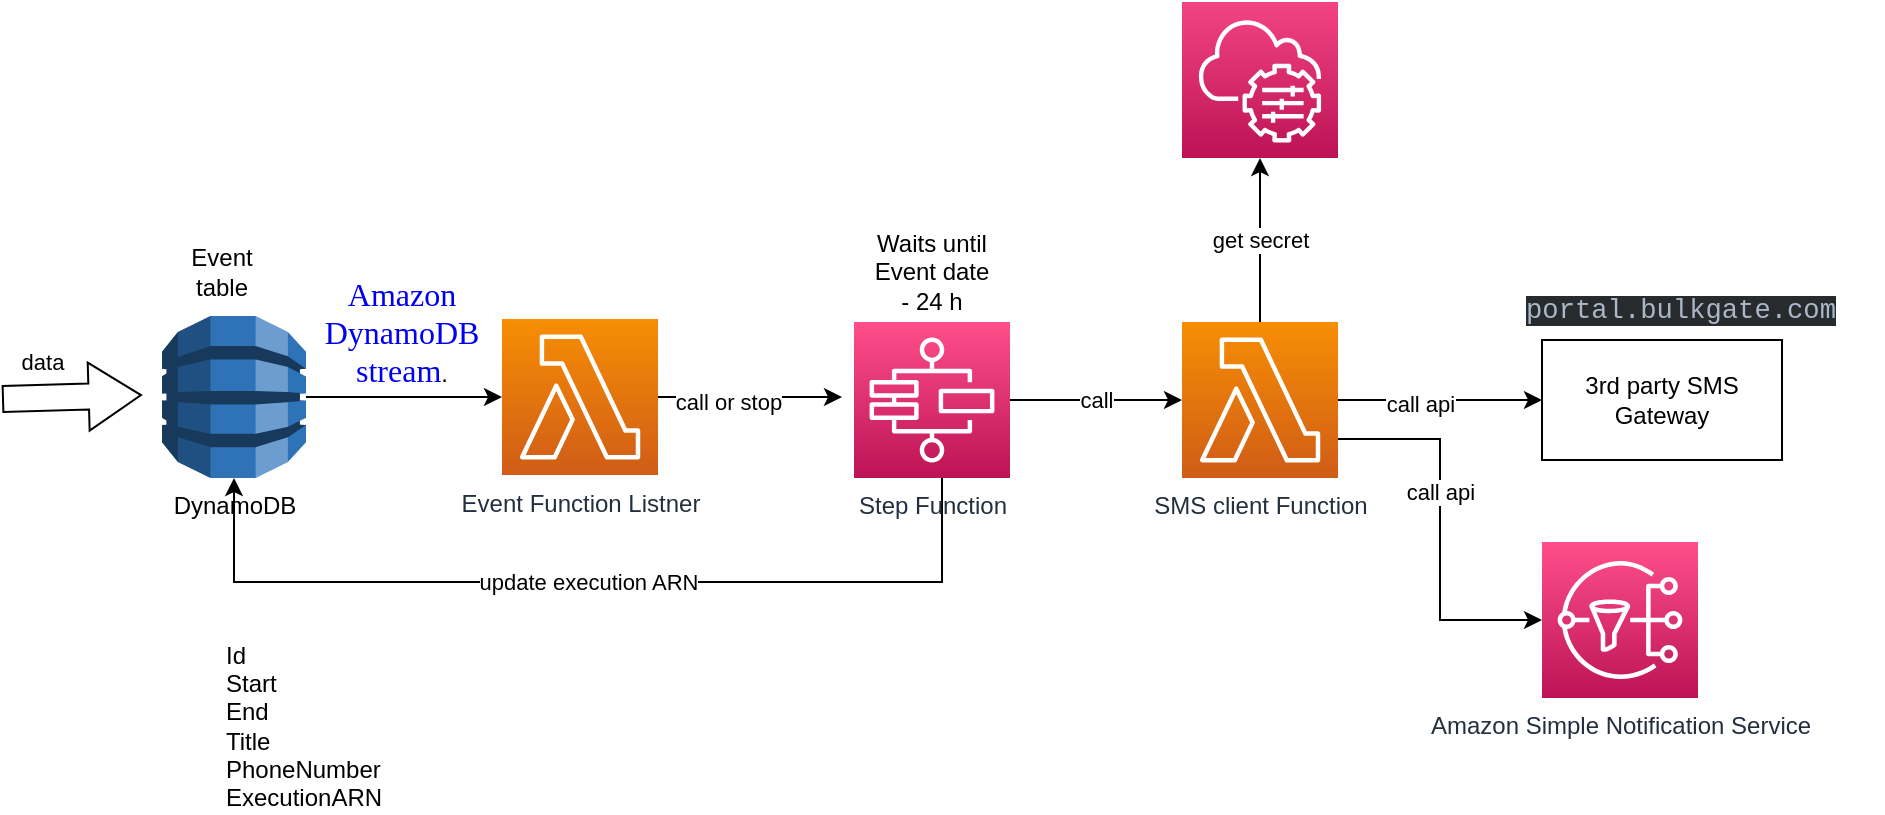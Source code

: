 <mxfile version="21.2.1" type="github">
  <diagram name="Page-1" id="AZhgo__BEIIF-JYw-Mxj">
    <mxGraphModel dx="2284" dy="796" grid="1" gridSize="10" guides="1" tooltips="1" connect="1" arrows="1" fold="1" page="1" pageScale="1" pageWidth="850" pageHeight="1100" math="0" shadow="0">
      <root>
        <mxCell id="0" />
        <mxCell id="1" parent="0" />
        <mxCell id="cLlq7skqqOOSIgNOw3ur-14" style="edgeStyle=orthogonalEdgeStyle;rounded=0;orthogonalLoop=1;jettySize=auto;html=1;" parent="1" source="NO40qMgpg6h3hOK221bb-1" target="cLlq7skqqOOSIgNOw3ur-13" edge="1">
          <mxGeometry relative="1" as="geometry" />
        </mxCell>
        <mxCell id="cLlq7skqqOOSIgNOw3ur-15" value="call api" style="edgeLabel;html=1;align=center;verticalAlign=middle;resizable=0;points=[];" parent="cLlq7skqqOOSIgNOw3ur-14" vertex="1" connectable="0">
          <mxGeometry x="-0.208" y="-2" relative="1" as="geometry">
            <mxPoint as="offset" />
          </mxGeometry>
        </mxCell>
        <mxCell id="cLlq7skqqOOSIgNOw3ur-34" style="edgeStyle=orthogonalEdgeStyle;rounded=0;orthogonalLoop=1;jettySize=auto;html=1;exitX=1;exitY=0.75;exitDx=0;exitDy=0;exitPerimeter=0;entryX=0;entryY=0.5;entryDx=0;entryDy=0;entryPerimeter=0;" parent="1" source="NO40qMgpg6h3hOK221bb-1" target="cLlq7skqqOOSIgNOw3ur-33" edge="1">
          <mxGeometry relative="1" as="geometry" />
        </mxCell>
        <mxCell id="cLlq7skqqOOSIgNOw3ur-38" value="call api" style="edgeLabel;html=1;align=center;verticalAlign=middle;resizable=0;points=[];" parent="cLlq7skqqOOSIgNOw3ur-34" vertex="1" connectable="0">
          <mxGeometry x="-0.195" relative="1" as="geometry">
            <mxPoint as="offset" />
          </mxGeometry>
        </mxCell>
        <mxCell id="cLlq7skqqOOSIgNOw3ur-37" value="get secret" style="edgeStyle=orthogonalEdgeStyle;rounded=0;orthogonalLoop=1;jettySize=auto;html=1;" parent="1" source="NO40qMgpg6h3hOK221bb-1" target="cLlq7skqqOOSIgNOw3ur-36" edge="1">
          <mxGeometry relative="1" as="geometry" />
        </mxCell>
        <mxCell id="NO40qMgpg6h3hOK221bb-1" value="SMS client Function" style="sketch=0;points=[[0,0,0],[0.25,0,0],[0.5,0,0],[0.75,0,0],[1,0,0],[0,1,0],[0.25,1,0],[0.5,1,0],[0.75,1,0],[1,1,0],[0,0.25,0],[0,0.5,0],[0,0.75,0],[1,0.25,0],[1,0.5,0],[1,0.75,0]];outlineConnect=0;fontColor=#232F3E;gradientColor=#F78E04;gradientDirection=north;fillColor=#D05C17;strokeColor=#ffffff;dashed=0;verticalLabelPosition=bottom;verticalAlign=top;align=center;html=1;fontSize=12;fontStyle=0;aspect=fixed;shape=mxgraph.aws4.resourceIcon;resIcon=mxgraph.aws4.lambda;" parent="1" vertex="1">
          <mxGeometry x="550" y="240" width="78" height="78" as="geometry" />
        </mxCell>
        <mxCell id="cLlq7skqqOOSIgNOw3ur-21" value="call" style="edgeStyle=orthogonalEdgeStyle;rounded=0;orthogonalLoop=1;jettySize=auto;html=1;entryX=0;entryY=0.5;entryDx=0;entryDy=0;entryPerimeter=0;" parent="1" source="NO40qMgpg6h3hOK221bb-3" target="NO40qMgpg6h3hOK221bb-1" edge="1">
          <mxGeometry relative="1" as="geometry" />
        </mxCell>
        <mxCell id="cLlq7skqqOOSIgNOw3ur-27" value="update execution ARN" style="edgeStyle=orthogonalEdgeStyle;rounded=0;orthogonalLoop=1;jettySize=auto;html=1;entryX=0.5;entryY=1;entryDx=0;entryDy=0;entryPerimeter=0;" parent="1" source="NO40qMgpg6h3hOK221bb-3" target="cLlq7skqqOOSIgNOw3ur-10" edge="1">
          <mxGeometry relative="1" as="geometry">
            <Array as="points">
              <mxPoint x="430" y="370" />
              <mxPoint x="76" y="370" />
            </Array>
          </mxGeometry>
        </mxCell>
        <mxCell id="NO40qMgpg6h3hOK221bb-3" value="Step Function" style="sketch=0;points=[[0,0,0],[0.25,0,0],[0.5,0,0],[0.75,0,0],[1,0,0],[0,1,0],[0.25,1,0],[0.5,1,0],[0.75,1,0],[1,1,0],[0,0.25,0],[0,0.5,0],[0,0.75,0],[1,0.25,0],[1,0.5,0],[1,0.75,0]];outlineConnect=0;fontColor=#232F3E;gradientColor=#FF4F8B;gradientDirection=north;fillColor=#BC1356;strokeColor=#ffffff;dashed=0;verticalLabelPosition=bottom;verticalAlign=top;align=center;html=1;fontSize=12;fontStyle=0;aspect=fixed;shape=mxgraph.aws4.resourceIcon;resIcon=mxgraph.aws4.step_functions;" parent="1" vertex="1">
          <mxGeometry x="386" y="240" width="78" height="78" as="geometry" />
        </mxCell>
        <mxCell id="cLlq7skqqOOSIgNOw3ur-20" style="edgeStyle=orthogonalEdgeStyle;rounded=0;orthogonalLoop=1;jettySize=auto;html=1;" parent="1" source="NO40qMgpg6h3hOK221bb-4" edge="1">
          <mxGeometry relative="1" as="geometry">
            <mxPoint x="380" y="277.5" as="targetPoint" />
          </mxGeometry>
        </mxCell>
        <mxCell id="cLlq7skqqOOSIgNOw3ur-26" value="call or stop" style="edgeLabel;html=1;align=center;verticalAlign=middle;resizable=0;points=[];" parent="cLlq7skqqOOSIgNOw3ur-20" vertex="1" connectable="0">
          <mxGeometry x="-0.239" y="-1" relative="1" as="geometry">
            <mxPoint y="1" as="offset" />
          </mxGeometry>
        </mxCell>
        <mxCell id="NO40qMgpg6h3hOK221bb-4" value="Event Function Listner" style="sketch=0;points=[[0,0,0],[0.25,0,0],[0.5,0,0],[0.75,0,0],[1,0,0],[0,1,0],[0.25,1,0],[0.5,1,0],[0.75,1,0],[1,1,0],[0,0.25,0],[0,0.5,0],[0,0.75,0],[1,0.25,0],[1,0.5,0],[1,0.75,0]];outlineConnect=0;fontColor=#232F3E;gradientColor=#F78E04;gradientDirection=north;fillColor=#D05C17;strokeColor=#ffffff;dashed=0;verticalLabelPosition=bottom;verticalAlign=top;align=center;html=1;fontSize=12;fontStyle=0;aspect=fixed;shape=mxgraph.aws4.resourceIcon;resIcon=mxgraph.aws4.lambda;" parent="1" vertex="1">
          <mxGeometry x="210" y="238.5" width="78" height="78" as="geometry" />
        </mxCell>
        <mxCell id="cLlq7skqqOOSIgNOw3ur-19" style="edgeStyle=orthogonalEdgeStyle;rounded=0;orthogonalLoop=1;jettySize=auto;html=1;" parent="1" source="cLlq7skqqOOSIgNOw3ur-10" target="NO40qMgpg6h3hOK221bb-4" edge="1">
          <mxGeometry relative="1" as="geometry" />
        </mxCell>
        <mxCell id="cLlq7skqqOOSIgNOw3ur-10" value="DynamoDB" style="outlineConnect=0;dashed=0;verticalLabelPosition=bottom;verticalAlign=top;align=center;html=1;shape=mxgraph.aws3.dynamo_db;fillColor=#2E73B8;gradientColor=none;" parent="1" vertex="1">
          <mxGeometry x="40" y="237" width="72" height="81" as="geometry" />
        </mxCell>
        <mxCell id="cLlq7skqqOOSIgNOw3ur-13" value="3rd party SMS Gateway" style="rounded=0;whiteSpace=wrap;html=1;" parent="1" vertex="1">
          <mxGeometry x="730" y="249" width="120" height="60" as="geometry" />
        </mxCell>
        <mxCell id="cLlq7skqqOOSIgNOw3ur-22" value="Event table" style="text;html=1;strokeColor=none;fillColor=none;align=center;verticalAlign=middle;whiteSpace=wrap;rounded=0;" parent="1" vertex="1">
          <mxGeometry x="40" y="200" width="60" height="30" as="geometry" />
        </mxCell>
        <mxCell id="cLlq7skqqOOSIgNOw3ur-23" value="&lt;a style=&quot;background-color: rgb(255, 255, 255); text-decoration-line: none; font-family: &amp;quot;Amazon Ember&amp;quot;; font-size: 16px; text-align: start;&quot; href=&quot;https://docs.aws.amazon.com/amazondynamodb/latest/developerguide/Streams.html&quot;&gt;Amazon DynamoDB stream&lt;/a&gt;." style="text;html=1;strokeColor=none;fillColor=none;align=center;verticalAlign=middle;whiteSpace=wrap;rounded=0;" parent="1" vertex="1">
          <mxGeometry x="130" y="230" width="60" height="30" as="geometry" />
        </mxCell>
        <mxCell id="cLlq7skqqOOSIgNOw3ur-24" value="Waits until Event date - 24 h" style="text;html=1;strokeColor=none;fillColor=none;align=center;verticalAlign=middle;whiteSpace=wrap;rounded=0;" parent="1" vertex="1">
          <mxGeometry x="395" y="200" width="60" height="30" as="geometry" />
        </mxCell>
        <mxCell id="cLlq7skqqOOSIgNOw3ur-29" value="&lt;br&gt;Id&lt;br&gt;Start&lt;br&gt;End&lt;br&gt;Title&lt;br&gt;PhoneNumber&lt;br&gt;ExecutionARN" style="text;html=1;strokeColor=none;fillColor=none;align=left;verticalAlign=middle;whiteSpace=wrap;rounded=0;" parent="1" vertex="1">
          <mxGeometry x="70" y="420" width="80" height="30" as="geometry" />
        </mxCell>
        <mxCell id="cLlq7skqqOOSIgNOw3ur-31" value="" style="shape=flexArrow;endArrow=classic;html=1;rounded=0;width=13;endSize=8.39;" parent="1" edge="1">
          <mxGeometry width="50" height="50" relative="1" as="geometry">
            <mxPoint x="-40" y="278.5" as="sourcePoint" />
            <mxPoint x="30" y="276.5" as="targetPoint" />
          </mxGeometry>
        </mxCell>
        <mxCell id="cLlq7skqqOOSIgNOw3ur-32" value="data" style="edgeLabel;html=1;align=center;verticalAlign=middle;resizable=0;points=[];" parent="cLlq7skqqOOSIgNOw3ur-31" vertex="1" connectable="0">
          <mxGeometry x="-0.429" y="-1" relative="1" as="geometry">
            <mxPoint y="-19" as="offset" />
          </mxGeometry>
        </mxCell>
        <mxCell id="cLlq7skqqOOSIgNOw3ur-33" value="Amazon Simple Notification Service" style="sketch=0;points=[[0,0,0],[0.25,0,0],[0.5,0,0],[0.75,0,0],[1,0,0],[0,1,0],[0.25,1,0],[0.5,1,0],[0.75,1,0],[1,1,0],[0,0.25,0],[0,0.5,0],[0,0.75,0],[1,0.25,0],[1,0.5,0],[1,0.75,0]];outlineConnect=0;fontColor=#232F3E;gradientColor=#FF4F8B;gradientDirection=north;fillColor=#BC1356;strokeColor=#ffffff;dashed=0;verticalLabelPosition=bottom;verticalAlign=top;align=center;html=1;fontSize=12;fontStyle=0;aspect=fixed;shape=mxgraph.aws4.resourceIcon;resIcon=mxgraph.aws4.sns;" parent="1" vertex="1">
          <mxGeometry x="730" y="350" width="78" height="78" as="geometry" />
        </mxCell>
        <mxCell id="cLlq7skqqOOSIgNOw3ur-35" value="&lt;span style=&quot;color: rgb(169, 183, 198); font-family: SFMono-Regular, Menlo, Monaco, Consolas, &amp;quot;Liberation Mono&amp;quot;, &amp;quot;Courier New&amp;quot;, monospace; font-size: 13.6px; font-style: normal; font-variant-ligatures: normal; font-variant-caps: normal; font-weight: 400; letter-spacing: normal; orphans: 2; text-align: left; text-indent: 0px; text-transform: none; widows: 2; word-spacing: 0px; -webkit-text-stroke-width: 0px; background-color: rgb(40, 43, 46); text-decoration-thickness: initial; text-decoration-style: initial; text-decoration-color: initial; float: none; display: inline !important;&quot;&gt;portal.bulkgate.com&lt;/span&gt;" style="text;whiteSpace=wrap;html=1;" parent="1" vertex="1">
          <mxGeometry x="720" y="220" width="180" height="40" as="geometry" />
        </mxCell>
        <mxCell id="cLlq7skqqOOSIgNOw3ur-36" value="" style="sketch=0;points=[[0,0,0],[0.25,0,0],[0.5,0,0],[0.75,0,0],[1,0,0],[0,1,0],[0.25,1,0],[0.5,1,0],[0.75,1,0],[1,1,0],[0,0.25,0],[0,0.5,0],[0,0.75,0],[1,0.25,0],[1,0.5,0],[1,0.75,0]];points=[[0,0,0],[0.25,0,0],[0.5,0,0],[0.75,0,0],[1,0,0],[0,1,0],[0.25,1,0],[0.5,1,0],[0.75,1,0],[1,1,0],[0,0.25,0],[0,0.5,0],[0,0.75,0],[1,0.25,0],[1,0.5,0],[1,0.75,0]];outlineConnect=0;fontColor=#232F3E;gradientColor=#F34482;gradientDirection=north;fillColor=#BC1356;strokeColor=#ffffff;dashed=0;verticalLabelPosition=bottom;verticalAlign=top;align=center;html=1;fontSize=12;fontStyle=0;aspect=fixed;shape=mxgraph.aws4.resourceIcon;resIcon=mxgraph.aws4.systems_manager;" parent="1" vertex="1">
          <mxGeometry x="550" y="80" width="78" height="78" as="geometry" />
        </mxCell>
      </root>
    </mxGraphModel>
  </diagram>
</mxfile>
